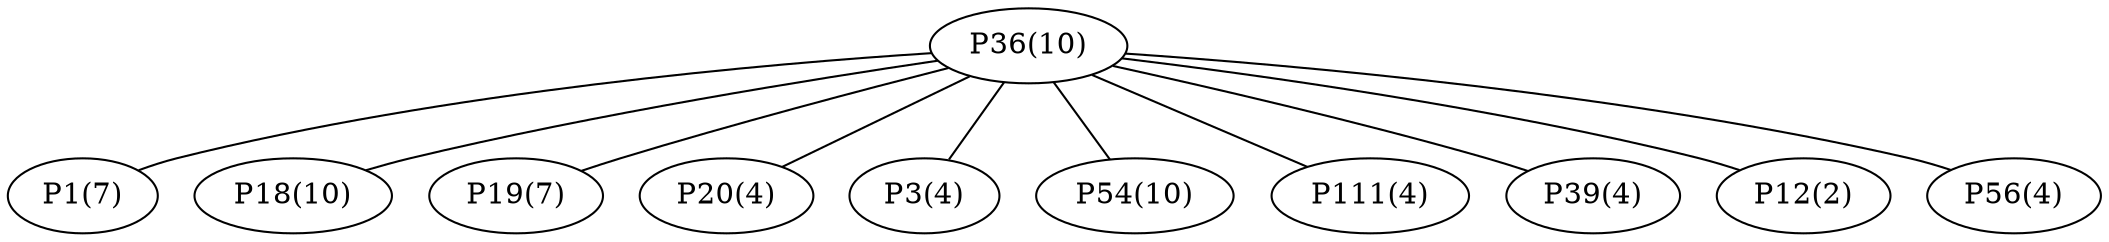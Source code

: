 graph network {
	"P36(10)";
	"P1(7)";
	"P18(10)";
	"P19(7)";
	"P20(4)";
	"P3(4)";
	"P54(10)";
	"P111(4)";
	"P39(4)";
	"P12(2)";
	"P56(4)";
	"P36(10)" -- "P1(7)";
	"P36(10)" -- "P18(10)";
	"P36(10)" -- "P19(7)";
	"P36(10)" -- "P20(4)";
	"P36(10)" -- "P3(4)";
	"P36(10)" -- "P54(10)";
	"P36(10)" -- "P111(4)";
	"P36(10)" -- "P39(4)";
	"P36(10)" -- "P12(2)";
	"P36(10)" -- "P56(4)";
}